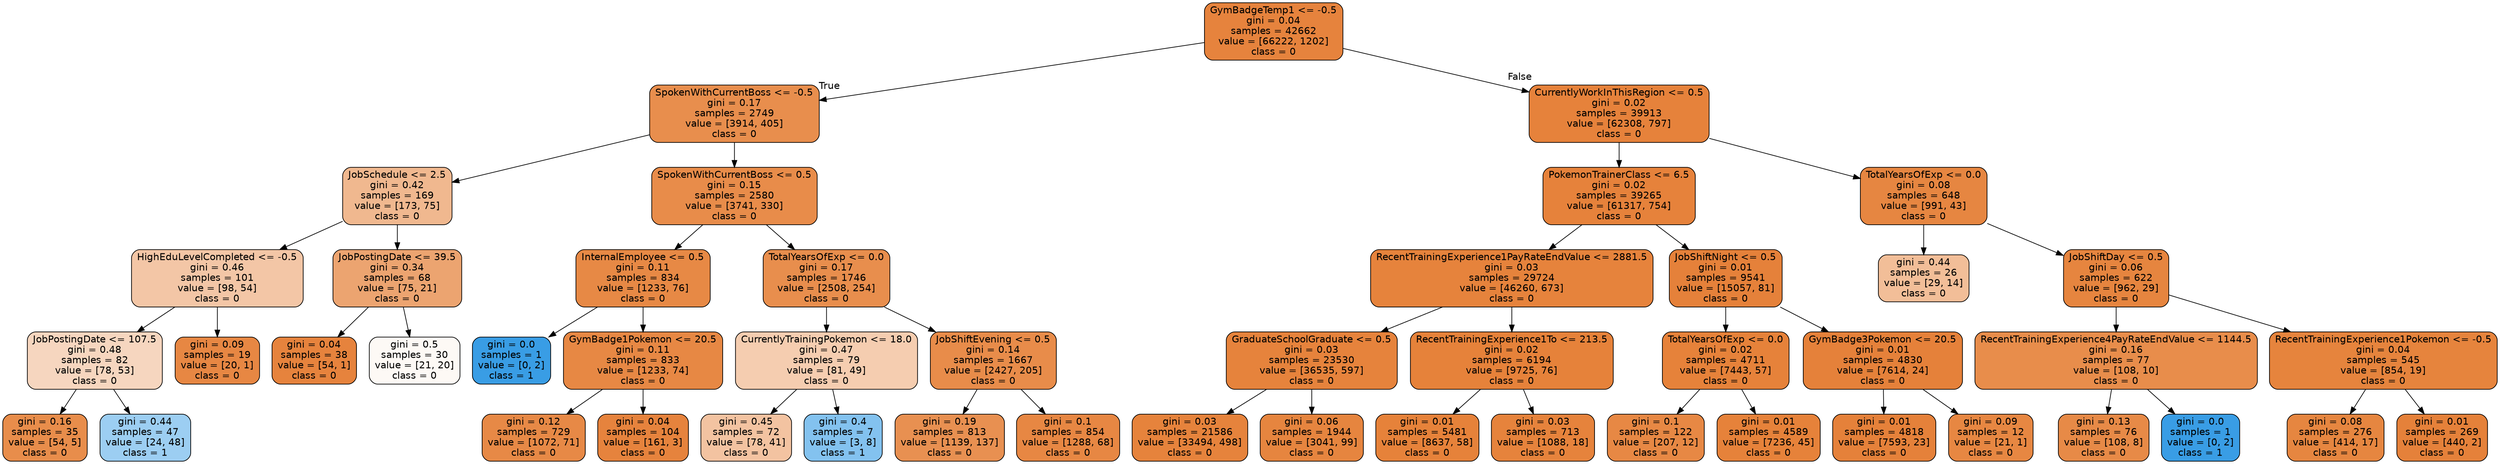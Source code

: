 digraph Tree {
node [shape=box, style="filled, rounded", color="black", fontname=helvetica] ;
edge [fontname=helvetica] ;
0 [label="GymBadgeTemp1 <= -0.5\ngini = 0.04\nsamples = 42662\nvalue = [66222, 1202]\nclass = 0", fillcolor="#e58139fa"] ;
1 [label="SpokenWithCurrentBoss <= -0.5\ngini = 0.17\nsamples = 2749\nvalue = [3914, 405]\nclass = 0", fillcolor="#e58139e5"] ;
0 -> 1 [labeldistance=2.5, labelangle=45, headlabel="True"] ;
2 [label="JobSchedule <= 2.5\ngini = 0.42\nsamples = 169\nvalue = [173, 75]\nclass = 0", fillcolor="#e5813990"] ;
1 -> 2 ;
3 [label="HighEduLevelCompleted <= -0.5\ngini = 0.46\nsamples = 101\nvalue = [98, 54]\nclass = 0", fillcolor="#e5813972"] ;
2 -> 3 ;
4 [label="JobPostingDate <= 107.5\ngini = 0.48\nsamples = 82\nvalue = [78, 53]\nclass = 0", fillcolor="#e5813952"] ;
3 -> 4 ;
5 [label="gini = 0.16\nsamples = 35\nvalue = [54, 5]\nclass = 0", fillcolor="#e58139e7"] ;
4 -> 5 ;
6 [label="gini = 0.44\nsamples = 47\nvalue = [24, 48]\nclass = 1", fillcolor="#399de57f"] ;
4 -> 6 ;
7 [label="gini = 0.09\nsamples = 19\nvalue = [20, 1]\nclass = 0", fillcolor="#e58139f2"] ;
3 -> 7 ;
8 [label="JobPostingDate <= 39.5\ngini = 0.34\nsamples = 68\nvalue = [75, 21]\nclass = 0", fillcolor="#e58139b8"] ;
2 -> 8 ;
9 [label="gini = 0.04\nsamples = 38\nvalue = [54, 1]\nclass = 0", fillcolor="#e58139fa"] ;
8 -> 9 ;
10 [label="gini = 0.5\nsamples = 30\nvalue = [21, 20]\nclass = 0", fillcolor="#e581390c"] ;
8 -> 10 ;
11 [label="SpokenWithCurrentBoss <= 0.5\ngini = 0.15\nsamples = 2580\nvalue = [3741, 330]\nclass = 0", fillcolor="#e58139e9"] ;
1 -> 11 ;
12 [label="InternalEmployee <= 0.5\ngini = 0.11\nsamples = 834\nvalue = [1233, 76]\nclass = 0", fillcolor="#e58139ef"] ;
11 -> 12 ;
13 [label="gini = 0.0\nsamples = 1\nvalue = [0, 2]\nclass = 1", fillcolor="#399de5ff"] ;
12 -> 13 ;
14 [label="GymBadge1Pokemon <= 20.5\ngini = 0.11\nsamples = 833\nvalue = [1233, 74]\nclass = 0", fillcolor="#e58139f0"] ;
12 -> 14 ;
15 [label="gini = 0.12\nsamples = 729\nvalue = [1072, 71]\nclass = 0", fillcolor="#e58139ee"] ;
14 -> 15 ;
16 [label="gini = 0.04\nsamples = 104\nvalue = [161, 3]\nclass = 0", fillcolor="#e58139fa"] ;
14 -> 16 ;
17 [label="TotalYearsOfExp <= 0.0\ngini = 0.17\nsamples = 1746\nvalue = [2508, 254]\nclass = 0", fillcolor="#e58139e5"] ;
11 -> 17 ;
18 [label="CurrentlyTrainingPokemon <= 18.0\ngini = 0.47\nsamples = 79\nvalue = [81, 49]\nclass = 0", fillcolor="#e5813965"] ;
17 -> 18 ;
19 [label="gini = 0.45\nsamples = 72\nvalue = [78, 41]\nclass = 0", fillcolor="#e5813979"] ;
18 -> 19 ;
20 [label="gini = 0.4\nsamples = 7\nvalue = [3, 8]\nclass = 1", fillcolor="#399de59f"] ;
18 -> 20 ;
21 [label="JobShiftEvening <= 0.5\ngini = 0.14\nsamples = 1667\nvalue = [2427, 205]\nclass = 0", fillcolor="#e58139e9"] ;
17 -> 21 ;
22 [label="gini = 0.19\nsamples = 813\nvalue = [1139, 137]\nclass = 0", fillcolor="#e58139e0"] ;
21 -> 22 ;
23 [label="gini = 0.1\nsamples = 854\nvalue = [1288, 68]\nclass = 0", fillcolor="#e58139f2"] ;
21 -> 23 ;
24 [label="CurrentlyWorkInThisRegion <= 0.5\ngini = 0.02\nsamples = 39913\nvalue = [62308, 797]\nclass = 0", fillcolor="#e58139fc"] ;
0 -> 24 [labeldistance=2.5, labelangle=-45, headlabel="False"] ;
25 [label="PokemonTrainerClass <= 6.5\ngini = 0.02\nsamples = 39265\nvalue = [61317, 754]\nclass = 0", fillcolor="#e58139fc"] ;
24 -> 25 ;
26 [label="RecentTrainingExperience1PayRateEndValue <= 2881.5\ngini = 0.03\nsamples = 29724\nvalue = [46260, 673]\nclass = 0", fillcolor="#e58139fb"] ;
25 -> 26 ;
27 [label="GraduateSchoolGraduate <= 0.5\ngini = 0.03\nsamples = 23530\nvalue = [36535, 597]\nclass = 0", fillcolor="#e58139fb"] ;
26 -> 27 ;
28 [label="gini = 0.03\nsamples = 21586\nvalue = [33494, 498]\nclass = 0", fillcolor="#e58139fb"] ;
27 -> 28 ;
29 [label="gini = 0.06\nsamples = 1944\nvalue = [3041, 99]\nclass = 0", fillcolor="#e58139f7"] ;
27 -> 29 ;
30 [label="RecentTrainingExperience1To <= 213.5\ngini = 0.02\nsamples = 6194\nvalue = [9725, 76]\nclass = 0", fillcolor="#e58139fd"] ;
26 -> 30 ;
31 [label="gini = 0.01\nsamples = 5481\nvalue = [8637, 58]\nclass = 0", fillcolor="#e58139fd"] ;
30 -> 31 ;
32 [label="gini = 0.03\nsamples = 713\nvalue = [1088, 18]\nclass = 0", fillcolor="#e58139fb"] ;
30 -> 32 ;
33 [label="JobShiftNight <= 0.5\ngini = 0.01\nsamples = 9541\nvalue = [15057, 81]\nclass = 0", fillcolor="#e58139fe"] ;
25 -> 33 ;
34 [label="TotalYearsOfExp <= 0.0\ngini = 0.02\nsamples = 4711\nvalue = [7443, 57]\nclass = 0", fillcolor="#e58139fd"] ;
33 -> 34 ;
35 [label="gini = 0.1\nsamples = 122\nvalue = [207, 12]\nclass = 0", fillcolor="#e58139f0"] ;
34 -> 35 ;
36 [label="gini = 0.01\nsamples = 4589\nvalue = [7236, 45]\nclass = 0", fillcolor="#e58139fd"] ;
34 -> 36 ;
37 [label="GymBadge3Pokemon <= 20.5\ngini = 0.01\nsamples = 4830\nvalue = [7614, 24]\nclass = 0", fillcolor="#e58139fe"] ;
33 -> 37 ;
38 [label="gini = 0.01\nsamples = 4818\nvalue = [7593, 23]\nclass = 0", fillcolor="#e58139fe"] ;
37 -> 38 ;
39 [label="gini = 0.09\nsamples = 12\nvalue = [21, 1]\nclass = 0", fillcolor="#e58139f3"] ;
37 -> 39 ;
40 [label="TotalYearsOfExp <= 0.0\ngini = 0.08\nsamples = 648\nvalue = [991, 43]\nclass = 0", fillcolor="#e58139f4"] ;
24 -> 40 ;
41 [label="gini = 0.44\nsamples = 26\nvalue = [29, 14]\nclass = 0", fillcolor="#e5813984"] ;
40 -> 41 ;
42 [label="JobShiftDay <= 0.5\ngini = 0.06\nsamples = 622\nvalue = [962, 29]\nclass = 0", fillcolor="#e58139f7"] ;
40 -> 42 ;
43 [label="RecentTrainingExperience4PayRateEndValue <= 1144.5\ngini = 0.16\nsamples = 77\nvalue = [108, 10]\nclass = 0", fillcolor="#e58139e7"] ;
42 -> 43 ;
44 [label="gini = 0.13\nsamples = 76\nvalue = [108, 8]\nclass = 0", fillcolor="#e58139ec"] ;
43 -> 44 ;
45 [label="gini = 0.0\nsamples = 1\nvalue = [0, 2]\nclass = 1", fillcolor="#399de5ff"] ;
43 -> 45 ;
46 [label="RecentTrainingExperience1Pokemon <= -0.5\ngini = 0.04\nsamples = 545\nvalue = [854, 19]\nclass = 0", fillcolor="#e58139f9"] ;
42 -> 46 ;
47 [label="gini = 0.08\nsamples = 276\nvalue = [414, 17]\nclass = 0", fillcolor="#e58139f5"] ;
46 -> 47 ;
48 [label="gini = 0.01\nsamples = 269\nvalue = [440, 2]\nclass = 0", fillcolor="#e58139fe"] ;
46 -> 48 ;
}